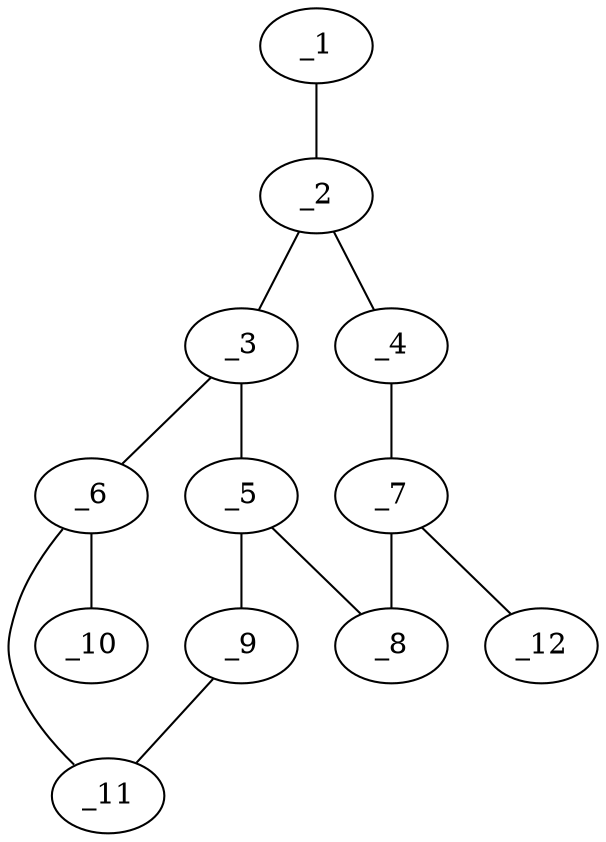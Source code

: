 graph molid76006 {
	_1	 [charge=0,
		chem=1,
		symbol="C  ",
		x="3.732",
		y="1.5"];
	_2	 [charge=0,
		chem=1,
		symbol="C  ",
		x="3.732",
		y="0.5"];
	_1 -- _2	 [valence=1];
	_3	 [charge=0,
		chem=4,
		symbol="N  ",
		x="4.5981",
		y=0];
	_2 -- _3	 [valence=1];
	_4	 [charge=0,
		chem=1,
		symbol="C  ",
		x="2.866",
		y=0];
	_2 -- _4	 [valence=2];
	_5	 [charge=0,
		chem=1,
		symbol="C  ",
		x="4.5981",
		y="-1"];
	_3 -- _5	 [valence=1];
	_6	 [charge=0,
		chem=1,
		symbol="C  ",
		x="5.5491",
		y="0.309"];
	_3 -- _6	 [valence=1];
	_7	 [charge=0,
		chem=1,
		symbol="C  ",
		x="2.866",
		y="-1"];
	_4 -- _7	 [valence=1];
	_8	 [charge=0,
		chem=1,
		symbol="C  ",
		x="3.7321",
		y="-1.5"];
	_5 -- _8	 [valence=1];
	_9	 [charge=0,
		chem=4,
		symbol="N  ",
		x="5.5491",
		y="-1.309"];
	_5 -- _9	 [valence=2];
	_10	 [charge=0,
		chem=2,
		symbol="O  ",
		x="5.8581",
		y="1.2601"];
	_6 -- _10	 [valence=2];
	_11	 [charge=0,
		chem=4,
		symbol="N  ",
		x="6.1369",
		y="-0.5"];
	_6 -- _11	 [valence=1];
	_7 -- _8	 [valence=2];
	_12	 [charge=0,
		chem=1,
		symbol="C  ",
		x=2,
		y="-1.5"];
	_7 -- _12	 [valence=1];
	_9 -- _11	 [valence=1];
}
